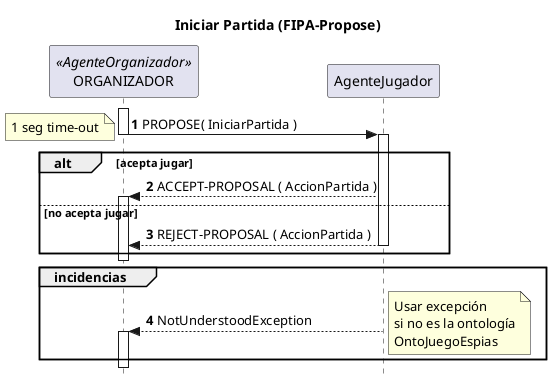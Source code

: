 @startuml
'https://plantuml.com/sequence-diagram
title Iniciar Partida (FIPA-Propose)
autonumber
skinparam style strictuml
participant ORGANIZADOR <<AgenteOrganizador>>
participant AgenteJugador
autonumber

activate ORGANIZADOR
ORGANIZADOR -> AgenteJugador --++ : PROPOSE( IniciarPartida )
note left: 1 seg time-out
alt acepta jugar
    AgenteJugador --> ORGANIZADOR ++ : ACCEPT-PROPOSAL ( AccionPartida )
else no acepta jugar
    AgenteJugador --> ORGANIZADOR --: REJECT-PROPOSAL ( AccionPartida )
end
deactivate ORGANIZADOR

group incidencias
        AgenteJugador --> ORGANIZADOR ++ : NotUnderstoodException
        note right
            Usar excepción
            si no es la ontología
            OntoJuegoEspias
        end note
end

@enduml